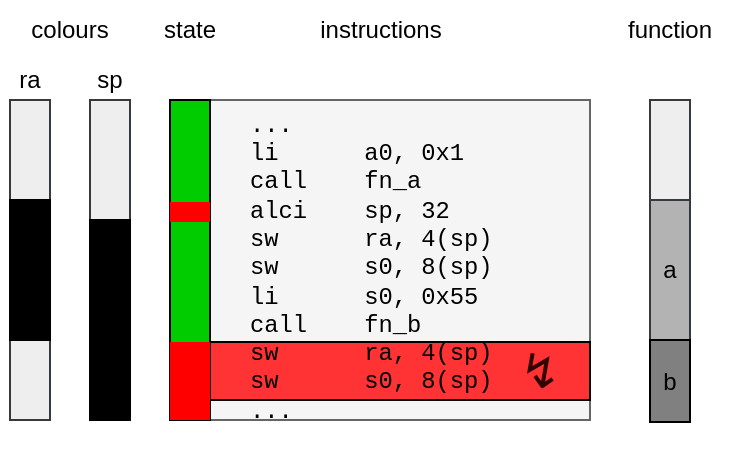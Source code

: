 <mxfile version="26.0.11">
  <diagram name="Seite-1" id="xeU27EbtqhHBBnQHDd9D">
    <mxGraphModel dx="548" dy="306" grid="1" gridSize="10" guides="1" tooltips="1" connect="1" arrows="1" fold="1" page="1" pageScale="1" pageWidth="1169" pageHeight="827" math="0" shadow="0">
      <root>
        <mxCell id="0" />
        <mxCell id="1" parent="0" />
        <mxCell id="JVvQ0PYDtXeMyq0miMnN-3" value="" style="rounded=0;whiteSpace=wrap;html=1;fillColor=#eeeeee;strokeColor=#36393d;" parent="1" vertex="1">
          <mxGeometry x="700" y="300" width="20" height="161" as="geometry" />
        </mxCell>
        <mxCell id="JVvQ0PYDtXeMyq0miMnN-4" value="" style="rounded=0;whiteSpace=wrap;html=1;fillColor=#f5f5f5;fontColor=#333333;strokeColor=#666666;" parent="1" vertex="1">
          <mxGeometry x="480" y="300" width="190" height="160" as="geometry" />
        </mxCell>
        <mxCell id="JVvQ0PYDtXeMyq0miMnN-61" value="" style="rounded=0;whiteSpace=wrap;html=1;fillColor=#FF3333;" parent="1" vertex="1">
          <mxGeometry x="480" y="421" width="190" height="29" as="geometry" />
        </mxCell>
        <mxCell id="JVvQ0PYDtXeMyq0miMnN-5" value="&lt;div&gt;...&lt;br&gt;&lt;/div&gt;&lt;div&gt;li&amp;nbsp;&amp;nbsp;&amp;nbsp;&amp;nbsp;&amp;nbsp; a0, 0x1&lt;/div&gt;call&amp;nbsp;&amp;nbsp;&amp;nbsp; fn_a&lt;br&gt;alci&amp;nbsp;&amp;nbsp;&amp;nbsp; sp, 32&lt;br&gt;sw&amp;nbsp;&amp;nbsp;&amp;nbsp;&amp;nbsp;&amp;nbsp; ra, 4(sp)&lt;br&gt;sw&amp;nbsp;&amp;nbsp;&amp;nbsp;&amp;nbsp;&amp;nbsp; s0, 8(sp)&lt;br&gt;li&amp;nbsp;&amp;nbsp;&amp;nbsp;&amp;nbsp;&amp;nbsp; s0, 0x55&lt;br&gt;&lt;div&gt;call&amp;nbsp;&amp;nbsp;&amp;nbsp; fn_b&lt;/div&gt;&lt;div&gt;sw&amp;nbsp;&amp;nbsp;&amp;nbsp;&amp;nbsp;&amp;nbsp; ra, 4(sp)&lt;/div&gt;sw&amp;nbsp;&amp;nbsp;&amp;nbsp;&amp;nbsp;&amp;nbsp; s0, 8(sp)&lt;div&gt;...&lt;/div&gt;&lt;div&gt;&lt;br&gt;&lt;/div&gt;" style="text;html=1;align=left;verticalAlign=middle;whiteSpace=wrap;rounded=0;fontFamily=Courier New;fontSize=11.9;" parent="1" vertex="1">
          <mxGeometry x="498" y="307" width="150" height="167" as="geometry" />
        </mxCell>
        <mxCell id="JVvQ0PYDtXeMyq0miMnN-6" value="" style="rounded=0;whiteSpace=wrap;html=1;fillColor=#eeeeee;strokeColor=#36393d;" parent="1" vertex="1">
          <mxGeometry x="420" y="300" width="20" height="160" as="geometry" />
        </mxCell>
        <mxCell id="JVvQ0PYDtXeMyq0miMnN-7" value="" style="rounded=0;whiteSpace=wrap;html=1;fillColor=#eeeeee;strokeColor=#36393d;" parent="1" vertex="1">
          <mxGeometry x="380" y="300" width="20" height="160" as="geometry" />
        </mxCell>
        <mxCell id="JVvQ0PYDtXeMyq0miMnN-8" value="function" style="text;html=1;align=center;verticalAlign=middle;whiteSpace=wrap;rounded=0;" parent="1" vertex="1">
          <mxGeometry x="680" y="250" width="60" height="30" as="geometry" />
        </mxCell>
        <mxCell id="JVvQ0PYDtXeMyq0miMnN-9" value="&lt;div&gt;sp&lt;/div&gt;" style="text;html=1;align=center;verticalAlign=middle;whiteSpace=wrap;rounded=0;" parent="1" vertex="1">
          <mxGeometry x="415" y="280" width="30" height="20" as="geometry" />
        </mxCell>
        <mxCell id="JVvQ0PYDtXeMyq0miMnN-10" value="&lt;div&gt;ra&lt;/div&gt;" style="text;html=1;align=center;verticalAlign=middle;whiteSpace=wrap;rounded=0;" parent="1" vertex="1">
          <mxGeometry x="375" y="280" width="30" height="20" as="geometry" />
        </mxCell>
        <mxCell id="JVvQ0PYDtXeMyq0miMnN-11" value="&lt;div&gt;colours&lt;/div&gt;" style="text;html=1;align=center;verticalAlign=middle;whiteSpace=wrap;rounded=0;" parent="1" vertex="1">
          <mxGeometry x="380" y="250" width="60" height="30" as="geometry" />
        </mxCell>
        <mxCell id="JVvQ0PYDtXeMyq0miMnN-12" value="" style="rounded=0;whiteSpace=wrap;html=1;fillColor=#eeeeee;strokeColor=#36393d;" parent="1" vertex="1">
          <mxGeometry x="700" y="300" width="20" height="50" as="geometry" />
        </mxCell>
        <mxCell id="JVvQ0PYDtXeMyq0miMnN-13" value="a" style="rounded=0;whiteSpace=wrap;html=1;fillColor=#B3B3B3;strokeColor=#36393d;" parent="1" vertex="1">
          <mxGeometry x="700" y="350" width="20" height="70" as="geometry" />
        </mxCell>
        <mxCell id="JVvQ0PYDtXeMyq0miMnN-14" value="b" style="rounded=0;whiteSpace=wrap;html=1;fillColor=#808080;" parent="1" vertex="1">
          <mxGeometry x="700" y="420" width="20" height="41" as="geometry" />
        </mxCell>
        <mxCell id="JVvQ0PYDtXeMyq0miMnN-16" value="" style="rounded=0;whiteSpace=wrap;html=1;fillColor=#000000;" parent="1" vertex="1">
          <mxGeometry x="420" y="360" width="20" height="100" as="geometry" />
        </mxCell>
        <mxCell id="JVvQ0PYDtXeMyq0miMnN-17" value="" style="rounded=0;whiteSpace=wrap;html=1;fillColor=#000000;" parent="1" vertex="1">
          <mxGeometry x="380" y="350" width="20" height="70" as="geometry" />
        </mxCell>
        <mxCell id="JVvQ0PYDtXeMyq0miMnN-21" value="" style="rounded=0;whiteSpace=wrap;html=1;fillColor=#00CC00;strokeColor=default;" parent="1" vertex="1">
          <mxGeometry x="460" y="300" width="20" height="160" as="geometry" />
        </mxCell>
        <mxCell id="JVvQ0PYDtXeMyq0miMnN-27" value="" style="rounded=0;whiteSpace=wrap;html=1;fillColor=#FF0000;strokeColor=none;" parent="1" vertex="1">
          <mxGeometry x="460" y="421" width="20" height="39" as="geometry" />
        </mxCell>
        <mxCell id="JVvQ0PYDtXeMyq0miMnN-28" value="" style="rounded=0;whiteSpace=wrap;html=1;fillColor=#FF0000;strokeColor=none;" parent="1" vertex="1">
          <mxGeometry x="460" y="351" width="20" height="10" as="geometry" />
        </mxCell>
        <mxCell id="JVvQ0PYDtXeMyq0miMnN-33" value="instructions" style="text;html=1;align=center;verticalAlign=middle;whiteSpace=wrap;rounded=0;" parent="1" vertex="1">
          <mxGeometry x="532.5" y="250" width="65" height="30" as="geometry" />
        </mxCell>
        <mxCell id="JVvQ0PYDtXeMyq0miMnN-34" value="state" style="text;html=1;align=center;verticalAlign=middle;whiteSpace=wrap;rounded=0;" parent="1" vertex="1">
          <mxGeometry x="440" y="250" width="60" height="30" as="geometry" />
        </mxCell>
        <mxCell id="JVvQ0PYDtXeMyq0miMnN-59" value="&lt;span class=&quot;box&quot;&gt;&lt;font&gt;↯&lt;/font&gt;&lt;/span&gt;" style="text;html=1;align=center;verticalAlign=middle;whiteSpace=wrap;rounded=0;strokeColor=none;labelBorderColor=none;fontColor=#330000;fontSize=24;" parent="1" vertex="1">
          <mxGeometry x="630" y="420.5" width="30" height="30" as="geometry" />
        </mxCell>
      </root>
    </mxGraphModel>
  </diagram>
</mxfile>
